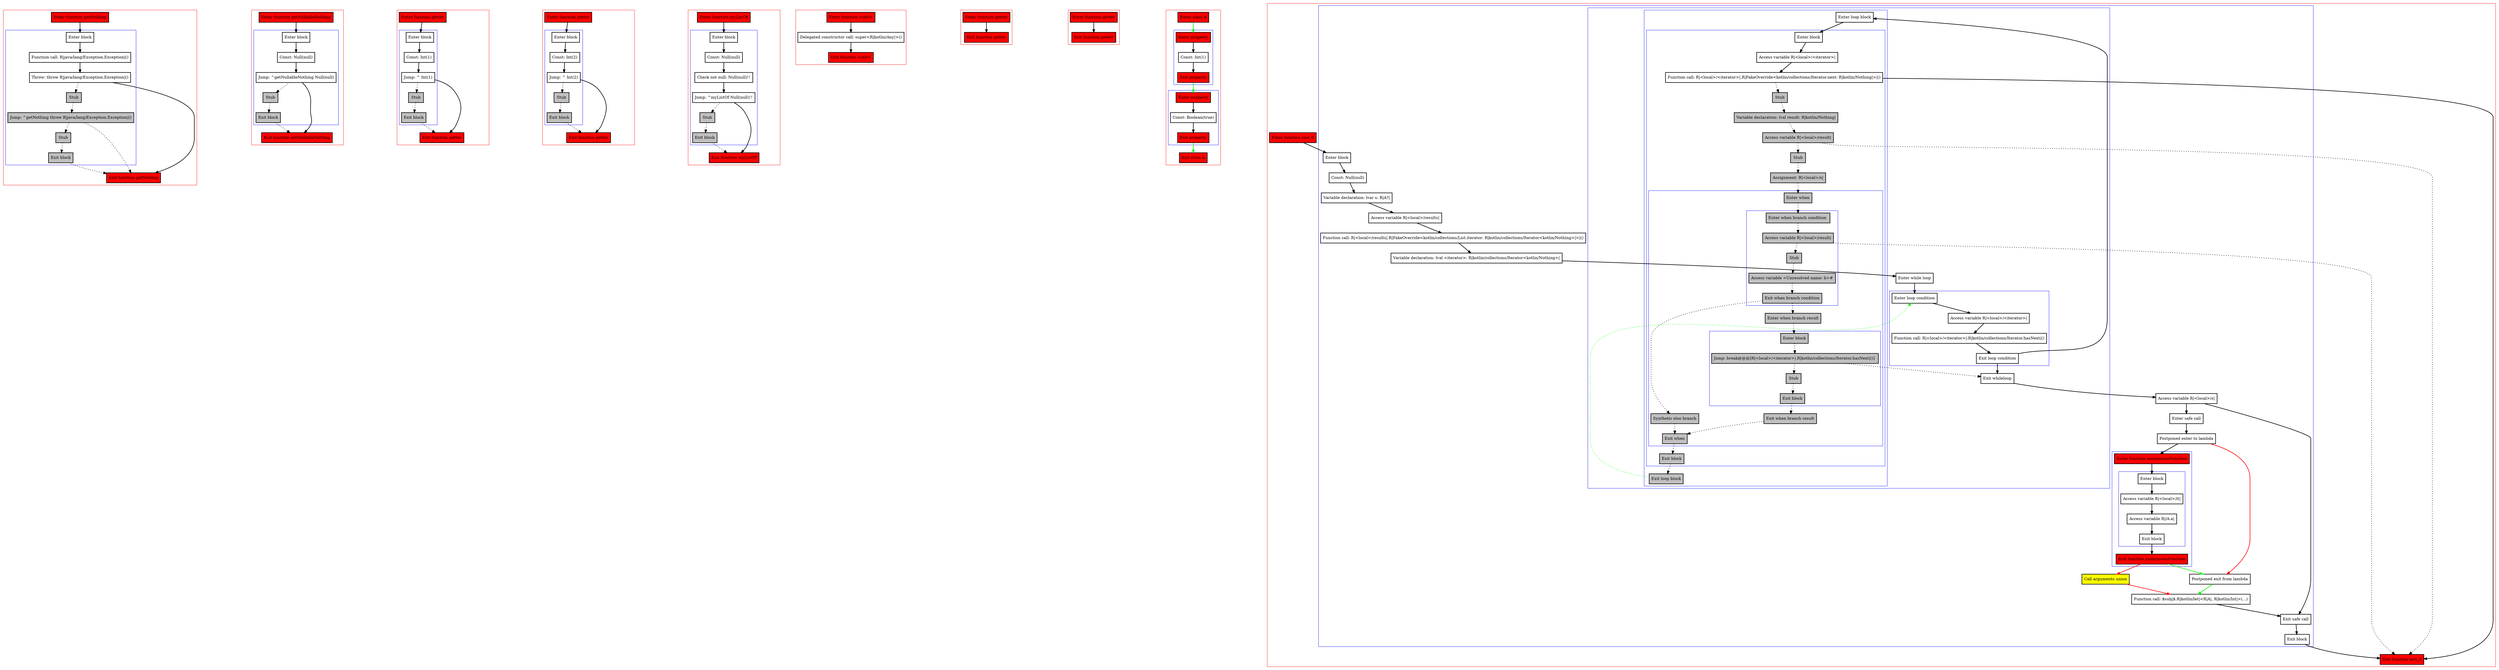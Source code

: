 digraph smartcastToNothing_kt {
    graph [nodesep=3]
    node [shape=box penwidth=2]
    edge [penwidth=2]

    subgraph cluster_0 {
        color=red
        0 [label="Enter function getNothing" style="filled" fillcolor=red];
        subgraph cluster_1 {
            color=blue
            1 [label="Enter block"];
            2 [label="Function call: R|java/lang/Exception.Exception|()"];
            3 [label="Throw: throw R|java/lang/Exception.Exception|()"];
            4 [label="Stub" style="filled" fillcolor=gray];
            5 [label="Jump: ^getNothing throw R|java/lang/Exception.Exception|()" style="filled" fillcolor=gray];
            6 [label="Stub" style="filled" fillcolor=gray];
            7 [label="Exit block" style="filled" fillcolor=gray];
        }
        8 [label="Exit function getNothing" style="filled" fillcolor=red];
    }
    0 -> {1};
    1 -> {2};
    2 -> {3};
    3 -> {8};
    3 -> {4} [style=dotted];
    4 -> {5} [style=dotted];
    5 -> {8 6} [style=dotted];
    6 -> {7} [style=dotted];
    7 -> {8} [style=dotted];

    subgraph cluster_2 {
        color=red
        9 [label="Enter function getNullableNothing" style="filled" fillcolor=red];
        subgraph cluster_3 {
            color=blue
            10 [label="Enter block"];
            11 [label="Const: Null(null)"];
            12 [label="Jump: ^getNullableNothing Null(null)"];
            13 [label="Stub" style="filled" fillcolor=gray];
            14 [label="Exit block" style="filled" fillcolor=gray];
        }
        15 [label="Exit function getNullableNothing" style="filled" fillcolor=red];
    }
    9 -> {10};
    10 -> {11};
    11 -> {12};
    12 -> {15};
    12 -> {13} [style=dotted];
    13 -> {14} [style=dotted];
    14 -> {15} [style=dotted];

    subgraph cluster_4 {
        color=red
        16 [label="Enter function getter" style="filled" fillcolor=red];
        subgraph cluster_5 {
            color=blue
            17 [label="Enter block"];
            18 [label="Const: Int(1)"];
            19 [label="Jump: ^ Int(1)"];
            20 [label="Stub" style="filled" fillcolor=gray];
            21 [label="Exit block" style="filled" fillcolor=gray];
        }
        22 [label="Exit function getter" style="filled" fillcolor=red];
    }
    16 -> {17};
    17 -> {18};
    18 -> {19};
    19 -> {22};
    19 -> {20} [style=dotted];
    20 -> {21} [style=dotted];
    21 -> {22} [style=dotted];

    subgraph cluster_6 {
        color=red
        23 [label="Enter function getter" style="filled" fillcolor=red];
        subgraph cluster_7 {
            color=blue
            24 [label="Enter block"];
            25 [label="Const: Int(2)"];
            26 [label="Jump: ^ Int(2)"];
            27 [label="Stub" style="filled" fillcolor=gray];
            28 [label="Exit block" style="filled" fillcolor=gray];
        }
        29 [label="Exit function getter" style="filled" fillcolor=red];
    }
    23 -> {24};
    24 -> {25};
    25 -> {26};
    26 -> {29};
    26 -> {27} [style=dotted];
    27 -> {28} [style=dotted];
    28 -> {29} [style=dotted];

    subgraph cluster_8 {
        color=red
        30 [label="Enter function myListOf" style="filled" fillcolor=red];
        subgraph cluster_9 {
            color=blue
            31 [label="Enter block"];
            32 [label="Const: Null(null)"];
            33 [label="Check not null: Null(null)!!"];
            34 [label="Jump: ^myListOf Null(null)!!"];
            35 [label="Stub" style="filled" fillcolor=gray];
            36 [label="Exit block" style="filled" fillcolor=gray];
        }
        37 [label="Exit function myListOf" style="filled" fillcolor=red];
    }
    30 -> {31};
    31 -> {32};
    32 -> {33};
    33 -> {34};
    34 -> {37};
    34 -> {35} [style=dotted];
    35 -> {36} [style=dotted];
    36 -> {37} [style=dotted];

    subgraph cluster_10 {
        color=red
        38 [label="Enter function <init>" style="filled" fillcolor=red];
        39 [label="Delegated constructor call: super<R|kotlin/Any|>()"];
        40 [label="Exit function <init>" style="filled" fillcolor=red];
    }
    38 -> {39};
    39 -> {40};

    subgraph cluster_11 {
        color=red
        41 [label="Enter function getter" style="filled" fillcolor=red];
        42 [label="Exit function getter" style="filled" fillcolor=red];
    }
    41 -> {42};

    subgraph cluster_12 {
        color=red
        46 [label="Enter function getter" style="filled" fillcolor=red];
        47 [label="Exit function getter" style="filled" fillcolor=red];
    }
    46 -> {47};

    subgraph cluster_13 {
        color=red
        51 [label="Enter class A" style="filled" fillcolor=red];
        subgraph cluster_14 {
            color=blue
            43 [label="Enter property" style="filled" fillcolor=red];
            44 [label="Const: Int(1)"];
            45 [label="Exit property" style="filled" fillcolor=red];
        }
        subgraph cluster_15 {
            color=blue
            48 [label="Enter property" style="filled" fillcolor=red];
            49 [label="Const: Boolean(true)"];
            50 [label="Exit property" style="filled" fillcolor=red];
        }
        52 [label="Exit class A" style="filled" fillcolor=red];
    }
    51 -> {43} [color=green];
    43 -> {44};
    44 -> {45};
    45 -> {48} [color=green];
    48 -> {49};
    49 -> {50};
    50 -> {52} [color=green];

    subgraph cluster_16 {
        color=red
        53 [label="Enter function test_0" style="filled" fillcolor=red];
        subgraph cluster_17 {
            color=blue
            54 [label="Enter block"];
            55 [label="Const: Null(null)"];
            56 [label="Variable declaration: lvar s: R|A?|"];
            57 [label="Access variable R|<local>/results|"];
            58 [label="Function call: R|<local>/results|.R|FakeOverride<kotlin/collections/List.iterator: R|kotlin/collections/Iterator<kotlin/Nothing>|>|()"];
            59 [label="Variable declaration: lval <iterator>: R|kotlin/collections/Iterator<kotlin/Nothing>|"];
            subgraph cluster_18 {
                color=blue
                60 [label="Enter while loop"];
                subgraph cluster_19 {
                    color=blue
                    61 [label="Enter loop condition"];
                    62 [label="Access variable R|<local>/<iterator>|"];
                    63 [label="Function call: R|<local>/<iterator>|.R|kotlin/collections/Iterator.hasNext|()"];
                    64 [label="Exit loop condition"];
                }
                subgraph cluster_20 {
                    color=blue
                    65 [label="Enter loop block"];
                    subgraph cluster_21 {
                        color=blue
                        66 [label="Enter block"];
                        67 [label="Access variable R|<local>/<iterator>|"];
                        68 [label="Function call: R|<local>/<iterator>|.R|FakeOverride<kotlin/collections/Iterator.next: R|kotlin/Nothing|>|()"];
                        69 [label="Stub" style="filled" fillcolor=gray];
                        70 [label="Variable declaration: lval result: R|kotlin/Nothing|" style="filled" fillcolor=gray];
                        71 [label="Access variable R|<local>/result|" style="filled" fillcolor=gray];
                        72 [label="Stub" style="filled" fillcolor=gray];
                        73 [label="Assignment: R|<local>/s|" style="filled" fillcolor=gray];
                        subgraph cluster_22 {
                            color=blue
                            74 [label="Enter when" style="filled" fillcolor=gray];
                            subgraph cluster_23 {
                                color=blue
                                75 [label="Enter when branch condition " style="filled" fillcolor=gray];
                                76 [label="Access variable R|<local>/result|" style="filled" fillcolor=gray];
                                77 [label="Stub" style="filled" fillcolor=gray];
                                78 [label="Access variable <Unresolved name: b>#" style="filled" fillcolor=gray];
                                79 [label="Exit when branch condition" style="filled" fillcolor=gray];
                            }
                            80 [label="Synthetic else branch" style="filled" fillcolor=gray];
                            81 [label="Enter when branch result" style="filled" fillcolor=gray];
                            subgraph cluster_24 {
                                color=blue
                                82 [label="Enter block" style="filled" fillcolor=gray];
                                83 [label="Jump: break@@@[R|<local>/<iterator>|.R|kotlin/collections/Iterator.hasNext|()] " style="filled" fillcolor=gray];
                                84 [label="Stub" style="filled" fillcolor=gray];
                                85 [label="Exit block" style="filled" fillcolor=gray];
                            }
                            86 [label="Exit when branch result" style="filled" fillcolor=gray];
                            87 [label="Exit when" style="filled" fillcolor=gray];
                        }
                        88 [label="Exit block" style="filled" fillcolor=gray];
                    }
                    89 [label="Exit loop block" style="filled" fillcolor=gray];
                }
                90 [label="Exit whileloop"];
            }
            91 [label="Access variable R|<local>/s|"];
            92 [label="Enter safe call"];
            93 [label="Postponed enter to lambda"];
            subgraph cluster_25 {
                color=blue
                100 [label="Enter function anonymousFunction" style="filled" fillcolor=red];
                subgraph cluster_26 {
                    color=blue
                    101 [label="Enter block"];
                    102 [label="Access variable R|<local>/it|"];
                    103 [label="Access variable R|/A.a|"];
                    104 [label="Exit block"];
                }
                105 [label="Exit function anonymousFunction" style="filled" fillcolor=red];
            }
            94 [label="Call arguments union" style="filled" fillcolor=yellow];
            95 [label="Postponed exit from lambda"];
            96 [label="Function call: $subj$.R|kotlin/let|<R|A|, R|kotlin/Int|>(...)"];
            97 [label="Exit safe call"];
            98 [label="Exit block"];
        }
        99 [label="Exit function test_0" style="filled" fillcolor=red];
    }
    53 -> {54};
    54 -> {55};
    55 -> {56};
    56 -> {57};
    57 -> {58};
    58 -> {59};
    59 -> {60};
    60 -> {61};
    61 -> {62};
    62 -> {63};
    63 -> {64};
    64 -> {90 65};
    65 -> {66};
    66 -> {67};
    67 -> {68};
    68 -> {99};
    68 -> {69} [style=dotted];
    69 -> {70} [style=dotted];
    70 -> {71} [style=dotted];
    71 -> {99 72} [style=dotted];
    72 -> {73} [style=dotted];
    73 -> {74} [style=dotted];
    74 -> {75} [style=dotted];
    75 -> {76} [style=dotted];
    76 -> {99 77} [style=dotted];
    77 -> {78} [style=dotted];
    78 -> {79} [style=dotted];
    79 -> {81 80} [style=dotted];
    80 -> {87} [style=dotted];
    81 -> {82} [style=dotted];
    82 -> {83} [style=dotted];
    83 -> {90 84} [style=dotted];
    84 -> {85} [style=dotted];
    85 -> {86} [style=dotted];
    86 -> {87} [style=dotted];
    87 -> {88} [style=dotted];
    88 -> {89} [style=dotted];
    89 -> {61} [color=green style=dotted];
    90 -> {91};
    91 -> {92 97};
    92 -> {93};
    93 -> {100};
    93 -> {95} [color=red];
    94 -> {96} [color=red];
    95 -> {96} [color=green];
    96 -> {97};
    97 -> {98};
    98 -> {99};
    100 -> {101};
    101 -> {102};
    102 -> {103};
    103 -> {104};
    104 -> {105};
    105 -> {95} [color=green];
    105 -> {94} [color=red];

}
